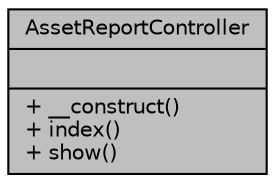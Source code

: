 digraph "AssetReportController"
{
 // LATEX_PDF_SIZE
  bgcolor="transparent";
  edge [fontname="Helvetica",fontsize="10",labelfontname="Helvetica",labelfontsize="10"];
  node [fontname="Helvetica",fontsize="10",shape=record];
  Node1 [label="{AssetReportController\n||+ __construct()\l+ index()\l+ show()\l}",height=0.2,width=0.4,color="black", fillcolor="grey75", style="filled", fontcolor="black",tooltip="Controlador de los reportes generados en el módulo de bienes."];
}
